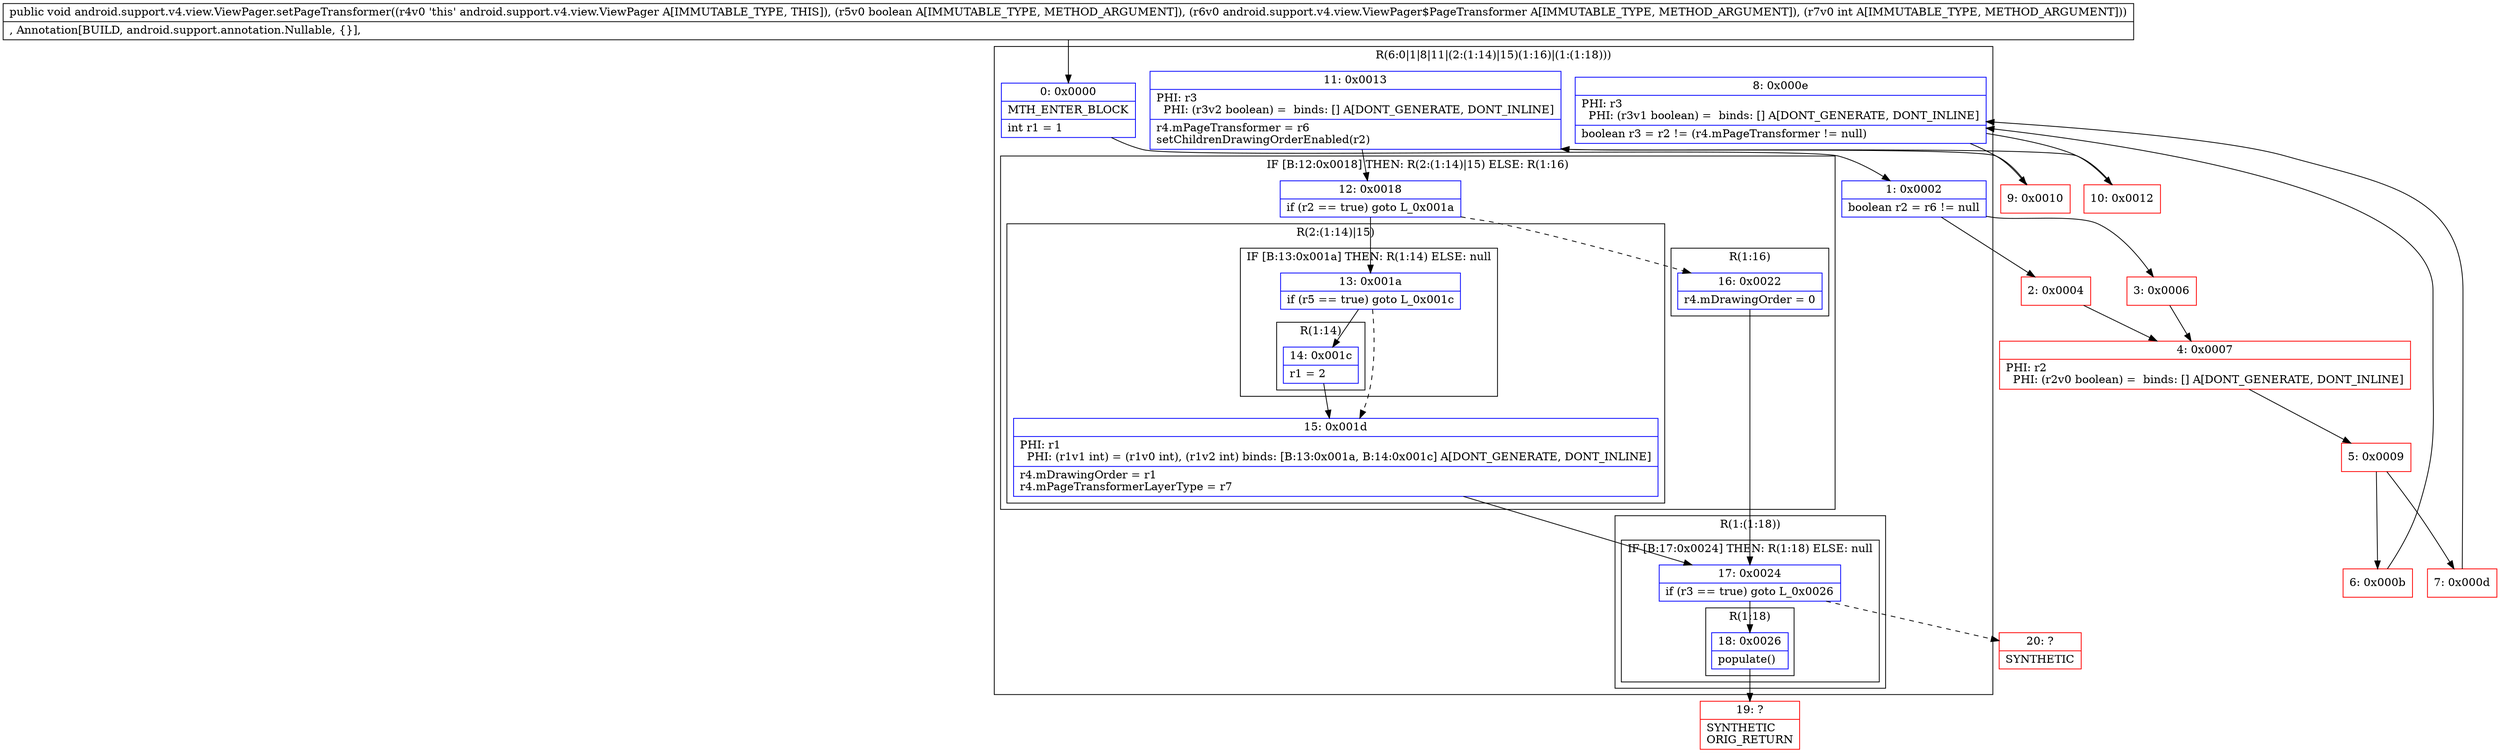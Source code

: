digraph "CFG forandroid.support.v4.view.ViewPager.setPageTransformer(ZLandroid\/support\/v4\/view\/ViewPager$PageTransformer;I)V" {
subgraph cluster_Region_1505239620 {
label = "R(6:0|1|8|11|(2:(1:14)|15)(1:16)|(1:(1:18)))";
node [shape=record,color=blue];
Node_0 [shape=record,label="{0\:\ 0x0000|MTH_ENTER_BLOCK\l|int r1 = 1\l}"];
Node_1 [shape=record,label="{1\:\ 0x0002|boolean r2 = r6 != null\l}"];
Node_8 [shape=record,label="{8\:\ 0x000e|PHI: r3 \l  PHI: (r3v1 boolean) =  binds: [] A[DONT_GENERATE, DONT_INLINE]\l|boolean r3 = r2 != (r4.mPageTransformer != null)\l}"];
Node_11 [shape=record,label="{11\:\ 0x0013|PHI: r3 \l  PHI: (r3v2 boolean) =  binds: [] A[DONT_GENERATE, DONT_INLINE]\l|r4.mPageTransformer = r6\lsetChildrenDrawingOrderEnabled(r2)\l}"];
subgraph cluster_IfRegion_823749744 {
label = "IF [B:12:0x0018] THEN: R(2:(1:14)|15) ELSE: R(1:16)";
node [shape=record,color=blue];
Node_12 [shape=record,label="{12\:\ 0x0018|if (r2 == true) goto L_0x001a\l}"];
subgraph cluster_Region_1388129722 {
label = "R(2:(1:14)|15)";
node [shape=record,color=blue];
subgraph cluster_IfRegion_789396831 {
label = "IF [B:13:0x001a] THEN: R(1:14) ELSE: null";
node [shape=record,color=blue];
Node_13 [shape=record,label="{13\:\ 0x001a|if (r5 == true) goto L_0x001c\l}"];
subgraph cluster_Region_1651166964 {
label = "R(1:14)";
node [shape=record,color=blue];
Node_14 [shape=record,label="{14\:\ 0x001c|r1 = 2\l}"];
}
}
Node_15 [shape=record,label="{15\:\ 0x001d|PHI: r1 \l  PHI: (r1v1 int) = (r1v0 int), (r1v2 int) binds: [B:13:0x001a, B:14:0x001c] A[DONT_GENERATE, DONT_INLINE]\l|r4.mDrawingOrder = r1\lr4.mPageTransformerLayerType = r7\l}"];
}
subgraph cluster_Region_496127293 {
label = "R(1:16)";
node [shape=record,color=blue];
Node_16 [shape=record,label="{16\:\ 0x0022|r4.mDrawingOrder = 0\l}"];
}
}
subgraph cluster_Region_1444463197 {
label = "R(1:(1:18))";
node [shape=record,color=blue];
subgraph cluster_IfRegion_690733589 {
label = "IF [B:17:0x0024] THEN: R(1:18) ELSE: null";
node [shape=record,color=blue];
Node_17 [shape=record,label="{17\:\ 0x0024|if (r3 == true) goto L_0x0026\l}"];
subgraph cluster_Region_258758291 {
label = "R(1:18)";
node [shape=record,color=blue];
Node_18 [shape=record,label="{18\:\ 0x0026|populate()\l}"];
}
}
}
}
Node_2 [shape=record,color=red,label="{2\:\ 0x0004}"];
Node_3 [shape=record,color=red,label="{3\:\ 0x0006}"];
Node_4 [shape=record,color=red,label="{4\:\ 0x0007|PHI: r2 \l  PHI: (r2v0 boolean) =  binds: [] A[DONT_GENERATE, DONT_INLINE]\l}"];
Node_5 [shape=record,color=red,label="{5\:\ 0x0009}"];
Node_6 [shape=record,color=red,label="{6\:\ 0x000b}"];
Node_7 [shape=record,color=red,label="{7\:\ 0x000d}"];
Node_9 [shape=record,color=red,label="{9\:\ 0x0010}"];
Node_10 [shape=record,color=red,label="{10\:\ 0x0012}"];
Node_19 [shape=record,color=red,label="{19\:\ ?|SYNTHETIC\lORIG_RETURN\l}"];
Node_20 [shape=record,color=red,label="{20\:\ ?|SYNTHETIC\l}"];
MethodNode[shape=record,label="{public void android.support.v4.view.ViewPager.setPageTransformer((r4v0 'this' android.support.v4.view.ViewPager A[IMMUTABLE_TYPE, THIS]), (r5v0 boolean A[IMMUTABLE_TYPE, METHOD_ARGUMENT]), (r6v0 android.support.v4.view.ViewPager$PageTransformer A[IMMUTABLE_TYPE, METHOD_ARGUMENT]), (r7v0 int A[IMMUTABLE_TYPE, METHOD_ARGUMENT]))  | , Annotation[BUILD, android.support.annotation.Nullable, \{\}], \l}"];
MethodNode -> Node_0;
Node_0 -> Node_1;
Node_1 -> Node_2;
Node_1 -> Node_3;
Node_8 -> Node_9;
Node_8 -> Node_10;
Node_11 -> Node_12;
Node_12 -> Node_13;
Node_12 -> Node_16[style=dashed];
Node_13 -> Node_14;
Node_13 -> Node_15[style=dashed];
Node_14 -> Node_15;
Node_15 -> Node_17;
Node_16 -> Node_17;
Node_17 -> Node_18;
Node_17 -> Node_20[style=dashed];
Node_18 -> Node_19;
Node_2 -> Node_4;
Node_3 -> Node_4;
Node_4 -> Node_5;
Node_5 -> Node_6;
Node_5 -> Node_7;
Node_6 -> Node_8;
Node_7 -> Node_8;
Node_9 -> Node_11;
Node_10 -> Node_11;
}


